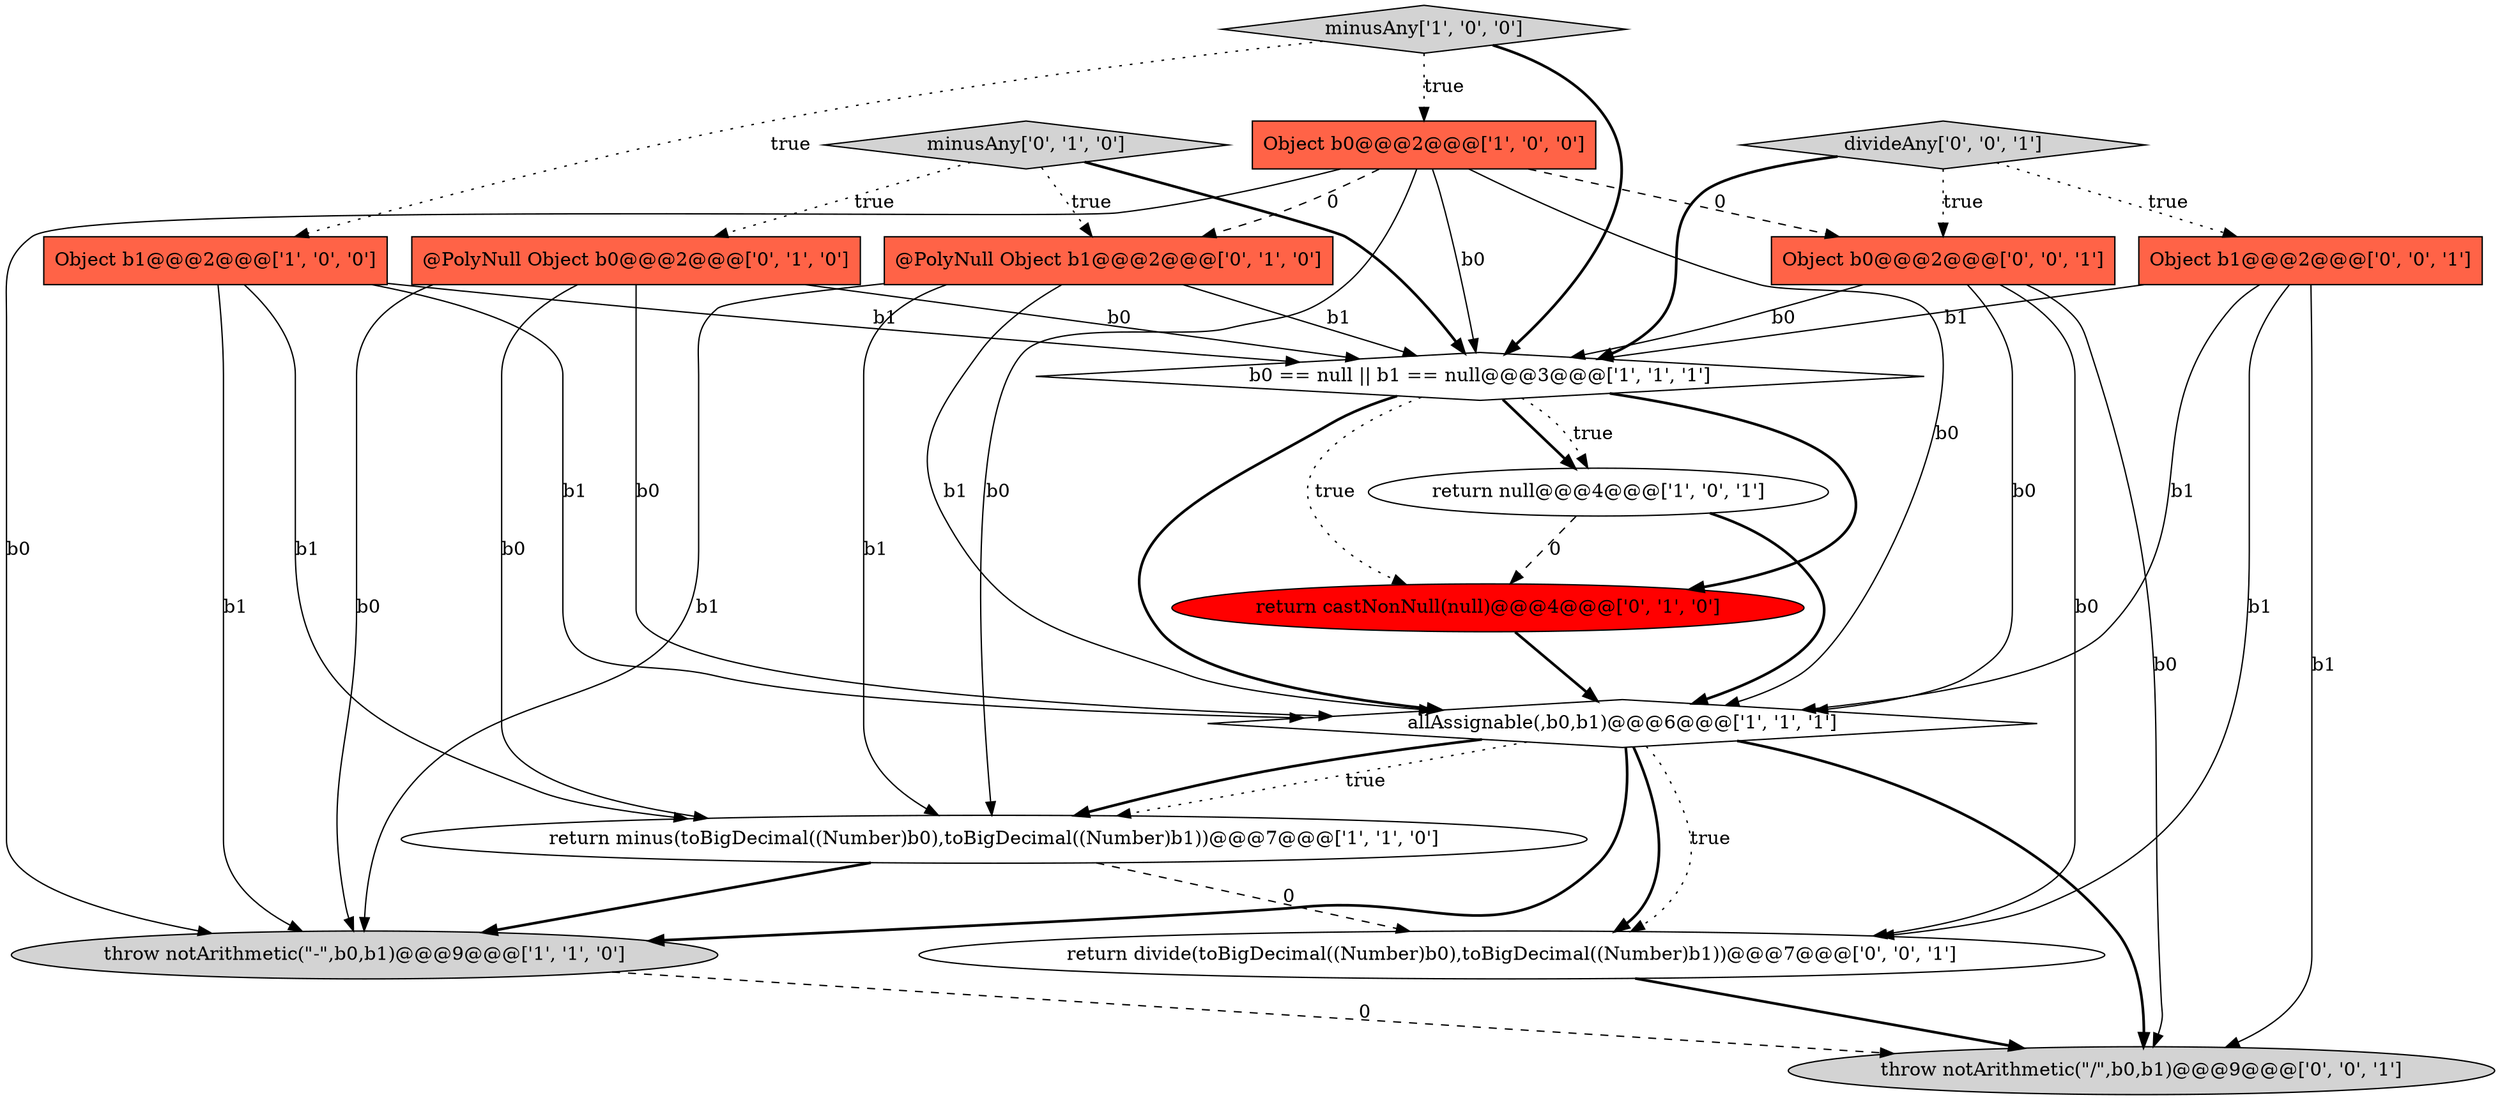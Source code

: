 digraph {
9 [style = filled, label = "@PolyNull Object b0@@@2@@@['0', '1', '0']", fillcolor = tomato, shape = box image = "AAA0AAABBB2BBB"];
11 [style = filled, label = "minusAny['0', '1', '0']", fillcolor = lightgray, shape = diamond image = "AAA0AAABBB2BBB"];
5 [style = filled, label = "minusAny['1', '0', '0']", fillcolor = lightgray, shape = diamond image = "AAA0AAABBB1BBB"];
7 [style = filled, label = "Object b0@@@2@@@['1', '0', '0']", fillcolor = tomato, shape = box image = "AAA1AAABBB1BBB"];
12 [style = filled, label = "return divide(toBigDecimal((Number)b0),toBigDecimal((Number)b1))@@@7@@@['0', '0', '1']", fillcolor = white, shape = ellipse image = "AAA0AAABBB3BBB"];
0 [style = filled, label = "return minus(toBigDecimal((Number)b0),toBigDecimal((Number)b1))@@@7@@@['1', '1', '0']", fillcolor = white, shape = ellipse image = "AAA0AAABBB1BBB"];
3 [style = filled, label = "throw notArithmetic(\"-\",b0,b1)@@@9@@@['1', '1', '0']", fillcolor = lightgray, shape = ellipse image = "AAA0AAABBB1BBB"];
1 [style = filled, label = "Object b1@@@2@@@['1', '0', '0']", fillcolor = tomato, shape = box image = "AAA0AAABBB1BBB"];
2 [style = filled, label = "b0 == null || b1 == null@@@3@@@['1', '1', '1']", fillcolor = white, shape = diamond image = "AAA0AAABBB1BBB"];
6 [style = filled, label = "return null@@@4@@@['1', '0', '1']", fillcolor = white, shape = ellipse image = "AAA0AAABBB1BBB"];
14 [style = filled, label = "Object b1@@@2@@@['0', '0', '1']", fillcolor = tomato, shape = box image = "AAA0AAABBB3BBB"];
10 [style = filled, label = "@PolyNull Object b1@@@2@@@['0', '1', '0']", fillcolor = tomato, shape = box image = "AAA1AAABBB2BBB"];
16 [style = filled, label = "divideAny['0', '0', '1']", fillcolor = lightgray, shape = diamond image = "AAA0AAABBB3BBB"];
15 [style = filled, label = "Object b0@@@2@@@['0', '0', '1']", fillcolor = tomato, shape = box image = "AAA0AAABBB3BBB"];
13 [style = filled, label = "throw notArithmetic(\"/\",b0,b1)@@@9@@@['0', '0', '1']", fillcolor = lightgray, shape = ellipse image = "AAA0AAABBB3BBB"];
8 [style = filled, label = "return castNonNull(null)@@@4@@@['0', '1', '0']", fillcolor = red, shape = ellipse image = "AAA1AAABBB2BBB"];
4 [style = filled, label = "allAssignable(,b0,b1)@@@6@@@['1', '1', '1']", fillcolor = white, shape = diamond image = "AAA0AAABBB1BBB"];
9->0 [style = solid, label="b0"];
0->3 [style = bold, label=""];
7->2 [style = solid, label="b0"];
4->3 [style = bold, label=""];
6->8 [style = dashed, label="0"];
7->0 [style = solid, label="b0"];
14->12 [style = solid, label="b1"];
7->3 [style = solid, label="b0"];
9->2 [style = solid, label="b0"];
10->2 [style = solid, label="b1"];
15->2 [style = solid, label="b0"];
9->4 [style = solid, label="b0"];
11->10 [style = dotted, label="true"];
2->6 [style = bold, label=""];
4->0 [style = dotted, label="true"];
5->1 [style = dotted, label="true"];
4->13 [style = bold, label=""];
11->9 [style = dotted, label="true"];
1->0 [style = solid, label="b1"];
9->3 [style = solid, label="b0"];
0->12 [style = dashed, label="0"];
15->12 [style = solid, label="b0"];
1->3 [style = solid, label="b1"];
15->4 [style = solid, label="b0"];
14->4 [style = solid, label="b1"];
2->4 [style = bold, label=""];
16->2 [style = bold, label=""];
3->13 [style = dashed, label="0"];
11->2 [style = bold, label=""];
4->0 [style = bold, label=""];
10->4 [style = solid, label="b1"];
10->0 [style = solid, label="b1"];
10->3 [style = solid, label="b1"];
6->4 [style = bold, label=""];
12->13 [style = bold, label=""];
5->2 [style = bold, label=""];
2->6 [style = dotted, label="true"];
5->7 [style = dotted, label="true"];
14->2 [style = solid, label="b1"];
16->14 [style = dotted, label="true"];
7->15 [style = dashed, label="0"];
14->13 [style = solid, label="b1"];
4->12 [style = bold, label=""];
7->10 [style = dashed, label="0"];
7->4 [style = solid, label="b0"];
15->13 [style = solid, label="b0"];
8->4 [style = bold, label=""];
1->4 [style = solid, label="b1"];
4->12 [style = dotted, label="true"];
2->8 [style = dotted, label="true"];
1->2 [style = solid, label="b1"];
2->8 [style = bold, label=""];
16->15 [style = dotted, label="true"];
}

